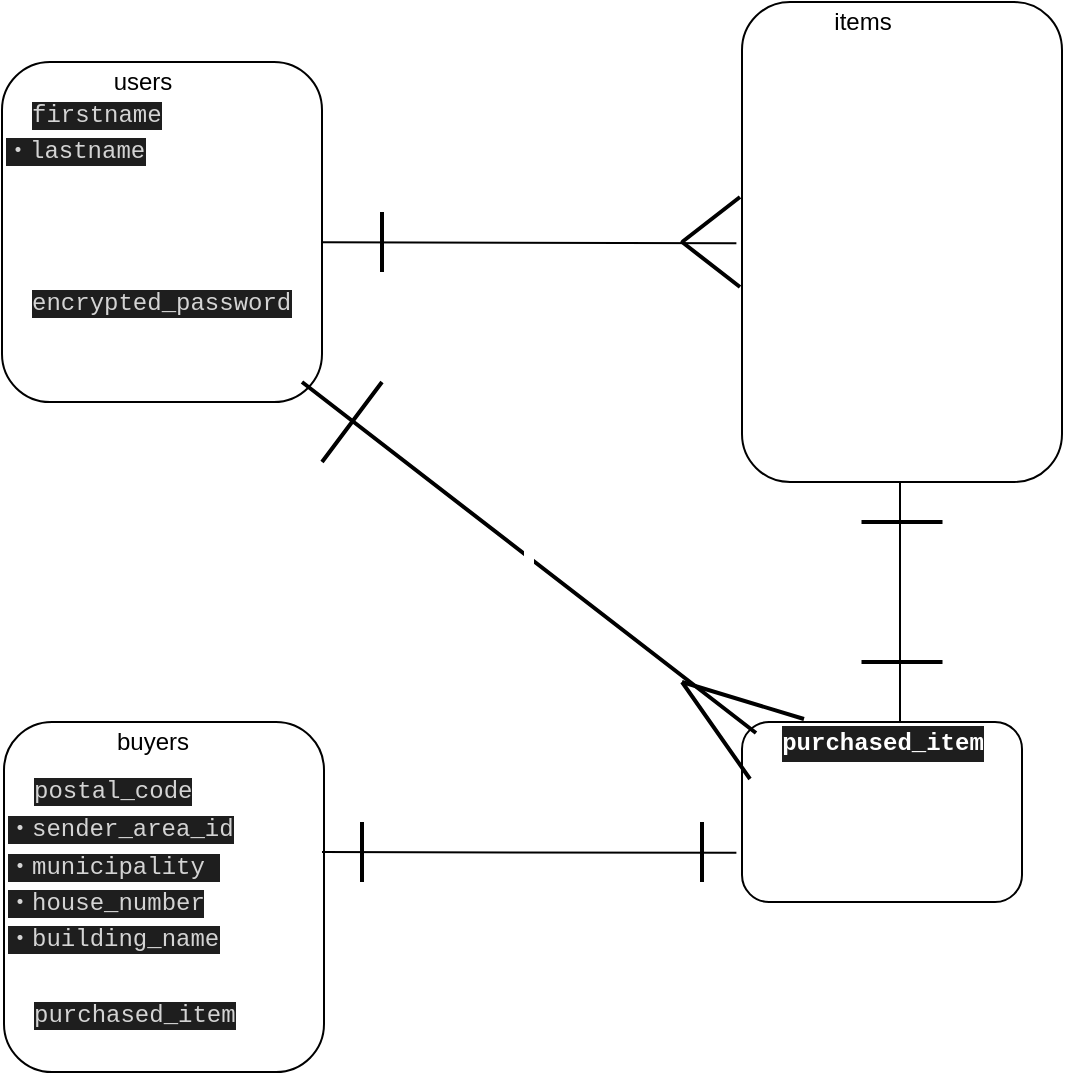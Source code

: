 <mxfile>
    <diagram id="TbXZh-HBla9Eamha_j7T" name="ページ1">
        <mxGraphModel dx="668" dy="680" grid="1" gridSize="10" guides="1" tooltips="1" connect="1" arrows="1" fold="1" page="1" pageScale="1" pageWidth="827" pageHeight="1169" math="0" shadow="0">
            <root>
                <mxCell id="0"/>
                <mxCell id="1" parent="0"/>
                <mxCell id="2" value="" style="rounded=1;whiteSpace=wrap;html=1;" parent="1" vertex="1">
                    <mxGeometry x="70" y="110" width="160" height="170" as="geometry"/>
                </mxCell>
                <mxCell id="3" value="users" style="text;html=1;resizable=0;autosize=1;align=center;verticalAlign=middle;points=[];fillColor=none;strokeColor=none;rounded=0;" parent="1" vertex="1">
                    <mxGeometry x="120" y="110" width="40" height="20" as="geometry"/>
                </mxCell>
                <mxCell id="16" style="html=1;fontColor=#FFFFFF;entryX=-0.02;entryY=0.503;entryDx=0;entryDy=0;entryPerimeter=0;shape=link;width=0;" parent="1" source="4" target="8" edge="1">
                    <mxGeometry relative="1" as="geometry">
                        <mxPoint x="350" y="190" as="targetPoint"/>
                        <Array as="points"/>
                    </mxGeometry>
                </mxCell>
                <mxCell id="4" value="&lt;p class=&quot;p1&quot; style=&quot;margin: 0px ; font-stretch: normal ; font-size: 13px ; line-height: normal ; font-family: &amp;#34;helvetica neue&amp;#34;&quot;&gt;・&lt;span style=&quot;background-color: rgb(30 , 30 , 30) ; color: rgb(212 , 212 , 212) ; font-family: &amp;#34;menlo&amp;#34; , &amp;#34;monaco&amp;#34; , &amp;#34;courier new&amp;#34; , monospace ; font-size: 12px&quot;&gt;firstname&lt;/span&gt;&lt;/p&gt;&lt;p class=&quot;p1&quot; style=&quot;margin: 0px ; font-stretch: normal ; line-height: normal&quot;&gt;&lt;font color=&quot;#d4d4d4&quot; face=&quot;Menlo, Monaco, Courier New, monospace&quot;&gt;&lt;span style=&quot;background-color: rgb(30 , 30 , 30)&quot;&gt;・lastname&lt;/span&gt;&lt;/font&gt;&lt;/p&gt;&lt;p class=&quot;p1&quot; style=&quot;margin: 0px ; font-stretch: normal ; font-size: 13px ; line-height: normal ; font-family: &amp;#34;helvetica neue&amp;#34;&quot;&gt;・pronounce_firstname&lt;/p&gt;&lt;p class=&quot;p1&quot; style=&quot;margin: 0px ; font-stretch: normal ; font-size: 13px ; line-height: normal ; font-family: &amp;#34;helvetica neue&amp;#34;&quot;&gt;・pronounce_lastname&lt;br&gt;&lt;/p&gt;&lt;p class=&quot;p1&quot; style=&quot;margin: 0px ; font-stretch: normal ; font-size: 13px ; line-height: normal ; font-family: &amp;#34;helvetica neue&amp;#34;&quot;&gt;・email&lt;/p&gt;&lt;p class=&quot;p1&quot; style=&quot;margin: 0px ; font-stretch: normal ; font-size: 13px ; line-height: normal ; font-family: &amp;#34;helvetica neue&amp;#34;&quot;&gt;・&lt;span style=&quot;background-color: rgb(30 , 30 , 30) ; color: rgb(212 , 212 , 212) ; font-family: &amp;#34;menlo&amp;#34; , &amp;#34;monaco&amp;#34; , &amp;#34;courier new&amp;#34; , monospace ; font-size: 12px&quot;&gt;encrypted_password&lt;/span&gt;&lt;/p&gt;&lt;p class=&quot;p1&quot; style=&quot;margin: 0px ; font-stretch: normal ; font-size: 13px ; line-height: normal ; font-family: &amp;#34;helvetica neue&amp;#34;&quot;&gt;・nickname&lt;/p&gt;&lt;p class=&quot;p1&quot; style=&quot;margin: 0px ; font-stretch: normal ; font-size: 13px ; line-height: normal ; font-family: &amp;#34;helvetica neue&amp;#34;&quot;&gt;&lt;span class=&quot;s1&quot; style=&quot;font-stretch: normal ; line-height: normal ; font-family: &amp;#34;hiragino sans&amp;#34;&quot;&gt;・&lt;/span&gt;birthday&lt;/p&gt;" style="text;html=1;resizable=0;autosize=1;align=left;verticalAlign=middle;points=[];rounded=0;fontColor=#FFFFFF;" parent="1" vertex="1">
                    <mxGeometry x="70" y="120" width="160" height="160" as="geometry"/>
                </mxCell>
                <mxCell id="6" value="" style="rounded=1;whiteSpace=wrap;html=1;" parent="1" vertex="1">
                    <mxGeometry x="440" y="80" width="160" height="240" as="geometry"/>
                </mxCell>
                <mxCell id="7" value="items" style="text;html=1;resizable=0;autosize=1;align=center;verticalAlign=middle;points=[];fillColor=none;strokeColor=none;rounded=0;" parent="1" vertex="1">
                    <mxGeometry x="480" y="80" width="40" height="20" as="geometry"/>
                </mxCell>
                <mxCell id="8" value="&lt;p class=&quot;p1&quot; style=&quot;margin: 0px ; font-stretch: normal ; font-size: 13px ; line-height: normal ; font-family: &amp;#34;helvetica neue&amp;#34;&quot;&gt;・name&lt;/p&gt;&lt;p class=&quot;p1&quot; style=&quot;margin: 0px ; font-stretch: normal ; font-size: 13px ; line-height: normal ; font-family: &amp;#34;helvetica neue&amp;#34;&quot;&gt;・explanat&lt;/p&gt;&lt;p class=&quot;p1&quot; style=&quot;margin: 0px ; font-stretch: normal ; font-size: 13px ; line-height: normal ; font-family: &amp;#34;helvetica neue&amp;#34;&quot;&gt;・image&lt;/p&gt;&lt;p class=&quot;p1&quot; style=&quot;margin: 0px ; font-stretch: normal ; font-size: 13px ; line-height: normal ; font-family: &amp;#34;helvetica neue&amp;#34;&quot;&gt;・price&lt;/p&gt;&lt;p class=&quot;p1&quot; style=&quot;margin: 0px ; font-stretch: normal ; font-size: 13px ; line-height: normal ; font-family: &amp;#34;helvetica neue&amp;#34;&quot;&gt;・category_id&lt;/p&gt;&lt;p class=&quot;p1&quot; style=&quot;margin: 0px ; font-stretch: normal ; font-size: 13px ; line-height: normal ; font-family: &amp;#34;helvetica neue&amp;#34;&quot;&gt;・status_id&lt;/p&gt;&lt;p class=&quot;p1&quot; style=&quot;margin: 0px ; font-stretch: normal ; font-size: 13px ; line-height: normal ; font-family: &amp;#34;helvetica neue&amp;#34;&quot;&gt;・derivery_charge_id&lt;/p&gt;&lt;p class=&quot;p1&quot; style=&quot;margin: 0px ; font-stretch: normal ; font-size: 13px ; line-height: normal ; font-family: &amp;#34;helvetica neue&amp;#34;&quot;&gt;・sender_area_id&lt;/p&gt;&lt;p class=&quot;p1&quot; style=&quot;margin: 0px ; font-stretch: normal ; font-size: 13px ; line-height: normal ; font-family: &amp;#34;helvetica neue&amp;#34;&quot;&gt;・daystosend_id&lt;/p&gt;&lt;p class=&quot;p1&quot; style=&quot;margin: 0px ; font-stretch: normal ; font-size: 13px ; line-height: normal ; font-family: &amp;#34;helvetica neue&amp;#34;&quot;&gt;&lt;span&gt;・user_id&lt;/span&gt;&lt;br&gt;&lt;/p&gt;" style="text;html=1;resizable=0;autosize=1;align=left;verticalAlign=middle;points=[];rounded=0;fontColor=#FFFFFF;" parent="1" vertex="1">
                    <mxGeometry x="440" y="100" width="140" height="200" as="geometry"/>
                </mxCell>
                <mxCell id="12" value="&lt;p class=&quot;p1&quot; style=&quot;margin: 0px ; font-stretch: normal ; font-size: 13px ; line-height: normal ; font-family: &amp;#34;helvetica neue&amp;#34;&quot;&gt;・&lt;span style=&quot;background-color: rgb(30 , 30 , 30) ; color: rgb(212 , 212 , 212) ; font-family: &amp;#34;menlo&amp;#34; , &amp;#34;monaco&amp;#34; , &amp;#34;courier new&amp;#34; , monospace ; font-size: 12px&quot;&gt;postal_code &lt;/span&gt;&lt;/p&gt;&lt;p class=&quot;p1&quot; style=&quot;margin: 0px ; font-stretch: normal ; font-size: 13px ; line-height: normal ; font-family: &amp;#34;helvetica neue&amp;#34;&quot;&gt;&lt;span style=&quot;background-color: rgb(30 , 30 , 30) ; color: rgb(212 , 212 , 212) ; font-family: &amp;#34;menlo&amp;#34; , &amp;#34;monaco&amp;#34; , &amp;#34;courier new&amp;#34; , monospace ; font-size: 12px&quot;&gt;・sender_area_id&lt;/span&gt;&lt;/p&gt;&lt;p class=&quot;p1&quot; style=&quot;margin: 0px ; font-stretch: normal ; font-size: 13px ; line-height: normal ; font-family: &amp;#34;helvetica neue&amp;#34;&quot;&gt;&lt;span style=&quot;background-color: rgb(30 , 30 , 30) ; color: rgb(212 , 212 , 212) ; font-family: &amp;#34;menlo&amp;#34; , &amp;#34;monaco&amp;#34; , &amp;#34;courier new&amp;#34; , monospace ; font-size: 12px&quot;&gt;・&lt;/span&gt;&lt;span style=&quot;background-color: rgb(30 , 30 , 30) ; color: rgb(212 , 212 , 212) ; font-family: &amp;#34;menlo&amp;#34; , &amp;#34;monaco&amp;#34; , &amp;#34;courier new&amp;#34; , monospace ; font-size: 12px&quot;&gt;municipality&amp;nbsp;&lt;/span&gt;&lt;/p&gt;&lt;p class=&quot;p1&quot; style=&quot;margin: 0px ; font-stretch: normal ; line-height: normal&quot;&gt;&lt;font color=&quot;#d4d4d4&quot; face=&quot;Menlo, Monaco, Courier New, monospace&quot;&gt;&lt;span style=&quot;background-color: rgb(30 , 30 , 30)&quot;&gt;・&lt;/span&gt;&lt;/font&gt;&lt;span style=&quot;background-color: rgb(30 , 30 , 30) ; color: rgb(212 , 212 , 212) ; font-family: &amp;#34;menlo&amp;#34; , &amp;#34;monaco&amp;#34; , &amp;#34;courier new&amp;#34; , monospace&quot;&gt;house_number&lt;/span&gt;&lt;/p&gt;&lt;p class=&quot;p1&quot; style=&quot;margin: 0px ; font-stretch: normal ; line-height: normal&quot;&gt;&lt;span style=&quot;background-color: rgb(30 , 30 , 30) ; color: rgb(212 , 212 , 212) ; font-family: &amp;#34;menlo&amp;#34; , &amp;#34;monaco&amp;#34; , &amp;#34;courier new&amp;#34; , monospace&quot;&gt;・&lt;/span&gt;&lt;span style=&quot;background-color: rgb(30 , 30 , 30) ; color: rgb(212 , 212 , 212) ; font-family: &amp;#34;menlo&amp;#34; , &amp;#34;monaco&amp;#34; , &amp;#34;courier new&amp;#34; , monospace&quot;&gt;building_name &lt;/span&gt;&lt;/p&gt;&lt;p class=&quot;p1&quot; style=&quot;margin: 0px ; font-stretch: normal ; font-size: 13px ; line-height: normal ; font-family: &amp;#34;helvetica neue&amp;#34;&quot;&gt;&lt;span class=&quot;s1&quot; style=&quot;font-stretch: normal ; line-height: normal ; font-family: &amp;#34;hiragino sans&amp;#34;&quot;&gt;・&lt;/span&gt;&lt;span&gt;tell&lt;/span&gt;&lt;/p&gt;&lt;p class=&quot;p1&quot; style=&quot;margin: 0px ; font-stretch: normal ; font-size: 13px ; line-height: normal ; font-family: &amp;#34;helvetica neue&amp;#34;&quot;&gt;・&lt;span style=&quot;background-color: rgb(30 , 30 , 30) ; color: rgb(212 , 212 , 212) ; font-family: &amp;#34;menlo&amp;#34; , &amp;#34;monaco&amp;#34; , &amp;#34;courier new&amp;#34; , monospace ; font-size: 12px&quot;&gt;purchased_item&lt;/span&gt;&lt;/p&gt;" style="rounded=1;whiteSpace=wrap;html=1;align=left;fontColor=#FFFFFF;" parent="1" vertex="1">
                    <mxGeometry x="71" y="440" width="160" height="175" as="geometry"/>
                </mxCell>
                <mxCell id="13" value="buyers" style="text;html=1;resizable=0;autosize=1;align=center;verticalAlign=middle;points=[];fillColor=none;strokeColor=none;rounded=0;" parent="1" vertex="1">
                    <mxGeometry x="120" y="440" width="50" height="20" as="geometry"/>
                </mxCell>
                <mxCell id="20" value="" style="endArrow=none;html=1;fontColor=#FFFFFF;shape=link;width=1;" parent="1" edge="1">
                    <mxGeometry width="50" height="50" relative="1" as="geometry">
                        <mxPoint x="260" y="215" as="sourcePoint"/>
                        <mxPoint x="260" y="185" as="targetPoint"/>
                    </mxGeometry>
                </mxCell>
                <mxCell id="38" value="&lt;p class=&quot;p1&quot; style=&quot;margin: 0px ; font-stretch: normal ; font-size: 13px ; line-height: normal ; font-family: &amp;#34;helvetica neue&amp;#34;&quot;&gt;&lt;br&gt;&lt;/p&gt;&lt;p class=&quot;p1&quot; style=&quot;margin: 0px ; font-stretch: normal ; font-size: 13px ; line-height: normal ; font-family: &amp;#34;helvetica neue&amp;#34;&quot;&gt;・user_id&lt;/p&gt;&lt;p class=&quot;p1&quot; style=&quot;margin: 0px ; font-stretch: normal ; font-size: 13px ; line-height: normal ; font-family: &amp;#34;helvetica neue&amp;#34;&quot;&gt;・item_id&lt;/p&gt;" style="rounded=1;whiteSpace=wrap;html=1;align=left;fontColor=#FFFFFF;" vertex="1" parent="1">
                    <mxGeometry x="440" y="440" width="140" height="90" as="geometry"/>
                </mxCell>
                <mxCell id="39" value="&lt;div style=&quot;background-color: rgb(30, 30, 30); font-family: menlo, monaco, &amp;quot;courier new&amp;quot;, monospace; line-height: 18px;&quot;&gt;&lt;span style=&quot;font-weight: bold;&quot;&gt;purchased_item&lt;/span&gt;&lt;/div&gt;" style="text;html=1;resizable=0;autosize=1;align=center;verticalAlign=middle;points=[];fillColor=none;strokeColor=none;rounded=0;fontColor=#FFFFFF;" vertex="1" parent="1">
                    <mxGeometry x="450" y="440" width="120" height="20" as="geometry"/>
                </mxCell>
                <mxCell id="40" value="&lt;p class=&quot;p1&quot; style=&quot;margin: 0px ; font-stretch: normal ; font-size: 13px ; line-height: normal ; font-family: &amp;#34;helvetica neue&amp;#34;&quot;&gt;&lt;br&gt;&lt;/p&gt;" style="text;html=1;resizable=0;autosize=1;align=left;verticalAlign=middle;points=[];rounded=0;fontColor=#FFFFFF;" vertex="1" parent="1">
                    <mxGeometry x="440" y="505" width="20" height="20" as="geometry"/>
                </mxCell>
                <mxCell id="45" value="" style="endArrow=none;html=1;fontColor=#FFFFFF;shape=link;width=0;" edge="1" parent="1">
                    <mxGeometry width="50" height="50" relative="1" as="geometry">
                        <mxPoint x="440" y="215" as="sourcePoint"/>
                        <mxPoint x="440" y="185" as="targetPoint"/>
                    </mxGeometry>
                </mxCell>
                <mxCell id="46" value="" style="endArrow=none;html=1;fontColor=#FFFFFF;shape=link;width=1;" edge="1" parent="1">
                    <mxGeometry width="50" height="50" relative="1" as="geometry">
                        <mxPoint x="439" y="222.5" as="sourcePoint"/>
                        <mxPoint x="439" y="177.5" as="targetPoint"/>
                        <Array as="points">
                            <mxPoint x="410" y="200"/>
                        </Array>
                    </mxGeometry>
                </mxCell>
                <mxCell id="47" value="c" style="endArrow=none;html=1;fontColor=#FFFFFF;shape=link;width=-1;exitX=-0.025;exitY=0.275;exitDx=0;exitDy=0;exitPerimeter=0;" edge="1" parent="1" source="39">
                    <mxGeometry width="50" height="50" relative="1" as="geometry">
                        <mxPoint x="440" y="440" as="sourcePoint"/>
                        <mxPoint x="220" y="270" as="targetPoint"/>
                    </mxGeometry>
                </mxCell>
                <mxCell id="49" value="" style="endArrow=none;html=1;fontColor=#FFFFFF;shape=link;width=1;" edge="1" parent="1">
                    <mxGeometry width="50" height="50" relative="1" as="geometry">
                        <mxPoint x="230" y="310" as="sourcePoint"/>
                        <mxPoint x="260" y="270" as="targetPoint"/>
                    </mxGeometry>
                </mxCell>
                <mxCell id="50" value="" style="endArrow=none;html=1;fontColor=#FFFFFF;shape=link;width=1;exitX=0.175;exitY=-0.075;exitDx=0;exitDy=0;exitPerimeter=0;" edge="1" parent="1" source="39">
                    <mxGeometry width="50" height="50" relative="1" as="geometry">
                        <mxPoint x="470" y="430" as="sourcePoint"/>
                        <mxPoint x="410" y="420" as="targetPoint"/>
                    </mxGeometry>
                </mxCell>
                <mxCell id="52" value="" style="endArrow=none;html=1;fontColor=#FFFFFF;shape=link;width=1;exitX=0.175;exitY=-0.075;exitDx=0;exitDy=0;exitPerimeter=0;" edge="1" parent="1">
                    <mxGeometry width="50" height="50" relative="1" as="geometry">
                        <mxPoint x="444" y="468.5" as="sourcePoint"/>
                        <mxPoint x="410" y="420" as="targetPoint"/>
                    </mxGeometry>
                </mxCell>
                <mxCell id="56" value="" style="endArrow=none;html=1;fontColor=#FFFFFF;shape=link;entryX=0.5;entryY=1;entryDx=0;entryDy=0;width=0;" edge="1" parent="1">
                    <mxGeometry width="50" height="50" relative="1" as="geometry">
                        <mxPoint x="519" y="440" as="sourcePoint"/>
                        <mxPoint x="519" y="320" as="targetPoint"/>
                    </mxGeometry>
                </mxCell>
                <mxCell id="57" value="" style="endArrow=none;html=1;fontColor=#FFFFFF;shape=link;width=-1;" edge="1" parent="1">
                    <mxGeometry width="50" height="50" relative="1" as="geometry">
                        <mxPoint x="540.25" y="410" as="sourcePoint"/>
                        <mxPoint x="499.75" y="410" as="targetPoint"/>
                        <Array as="points">
                            <mxPoint x="520.25" y="410"/>
                        </Array>
                    </mxGeometry>
                </mxCell>
                <mxCell id="58" value="" style="endArrow=none;html=1;fontColor=#FFFFFF;shape=link;width=-1;" edge="1" parent="1">
                    <mxGeometry width="50" height="50" relative="1" as="geometry">
                        <mxPoint x="540.25" y="340" as="sourcePoint"/>
                        <mxPoint x="499.75" y="340" as="targetPoint"/>
                        <Array as="points">
                            <mxPoint x="520.25" y="340"/>
                        </Array>
                    </mxGeometry>
                </mxCell>
                <mxCell id="59" style="html=1;fontColor=#FFFFFF;entryX=-0.02;entryY=0.503;entryDx=0;entryDy=0;entryPerimeter=0;shape=link;width=0;" edge="1" parent="1">
                    <mxGeometry relative="1" as="geometry">
                        <mxPoint x="437.2" y="505.43" as="targetPoint"/>
                        <Array as="points"/>
                        <mxPoint x="230" y="504.997" as="sourcePoint"/>
                    </mxGeometry>
                </mxCell>
                <mxCell id="60" value="" style="endArrow=none;html=1;fontColor=#FFFFFF;shape=link;width=1;" edge="1" parent="1">
                    <mxGeometry width="50" height="50" relative="1" as="geometry">
                        <mxPoint x="250" y="520" as="sourcePoint"/>
                        <mxPoint x="250" y="490" as="targetPoint"/>
                    </mxGeometry>
                </mxCell>
                <mxCell id="61" value="" style="endArrow=none;html=1;fontColor=#FFFFFF;shape=link;width=1;" edge="1" parent="1">
                    <mxGeometry width="50" height="50" relative="1" as="geometry">
                        <mxPoint x="420" y="520" as="sourcePoint"/>
                        <mxPoint x="420" y="490" as="targetPoint"/>
                    </mxGeometry>
                </mxCell>
            </root>
        </mxGraphModel>
    </diagram>
</mxfile>